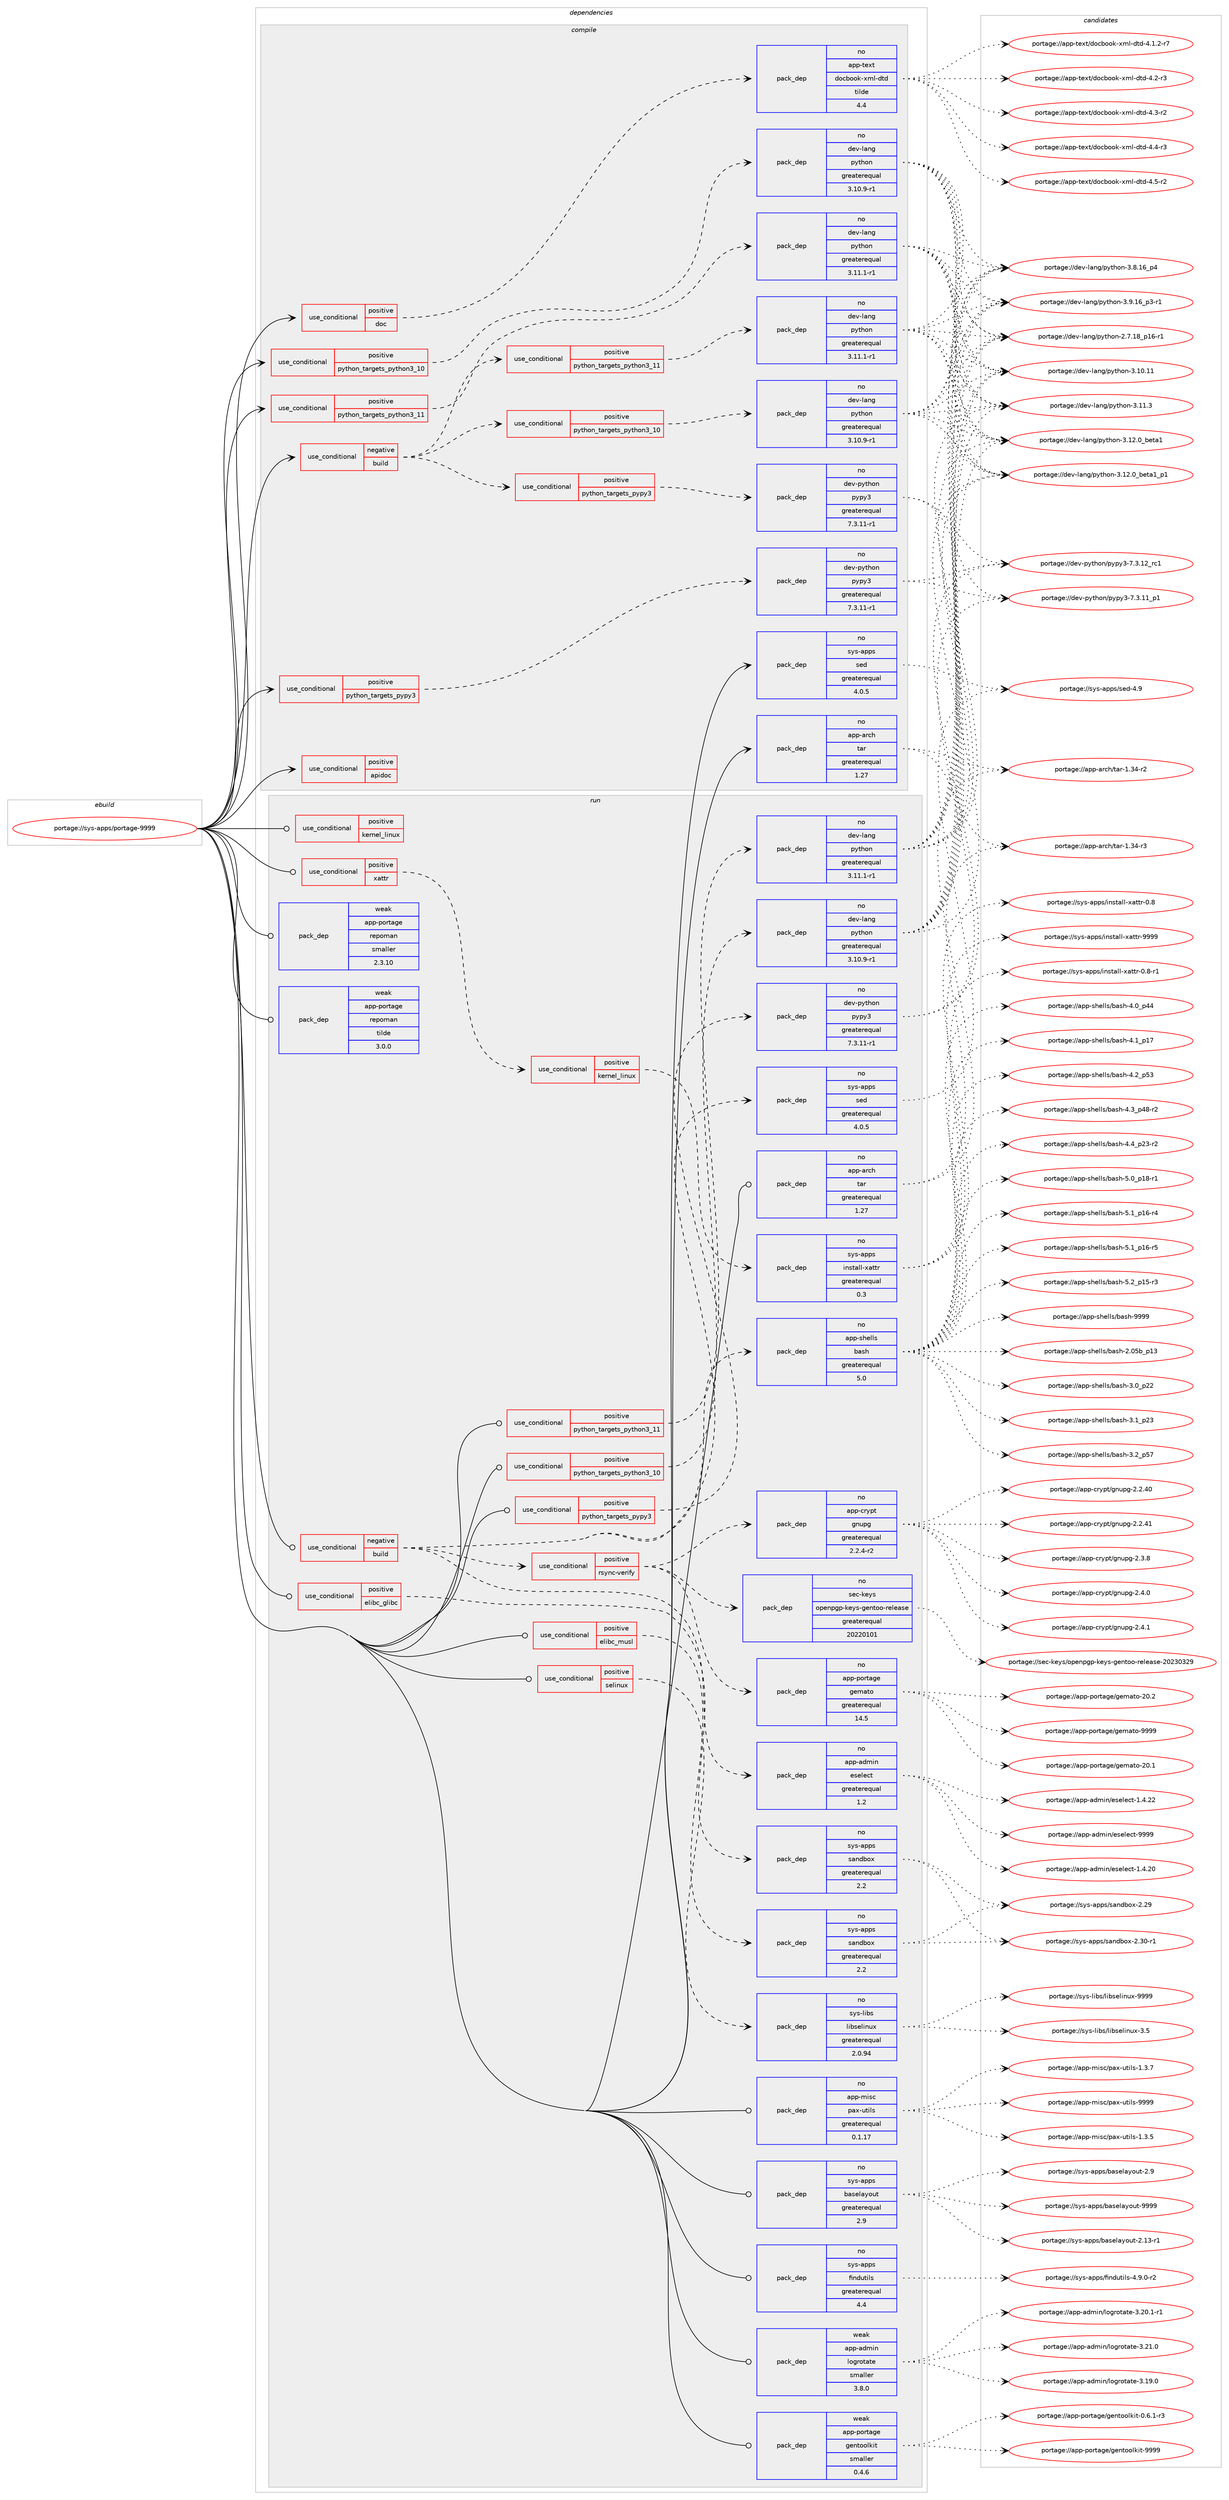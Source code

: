 digraph prolog {

# *************
# Graph options
# *************

newrank=true;
concentrate=true;
compound=true;
graph [rankdir=LR,fontname=Helvetica,fontsize=10,ranksep=1.5];#, ranksep=2.5, nodesep=0.2];
edge  [arrowhead=vee];
node  [fontname=Helvetica,fontsize=10];

# **********
# The ebuild
# **********

subgraph cluster_leftcol {
color=gray;
rank=same;
label=<<i>ebuild</i>>;
id [label="portage://sys-apps/portage-9999", color=red, width=4, href="../sys-apps/portage-9999.svg"];
}

# ****************
# The dependencies
# ****************

subgraph cluster_midcol {
color=gray;
label=<<i>dependencies</i>>;
subgraph cluster_compile {
fillcolor="#eeeeee";
style=filled;
label=<<i>compile</i>>;
subgraph cond2738 {
dependency3872 [label=<<TABLE BORDER="0" CELLBORDER="1" CELLSPACING="0" CELLPADDING="4"><TR><TD ROWSPAN="3" CELLPADDING="10">use_conditional</TD></TR><TR><TD>negative</TD></TR><TR><TD>build</TD></TR></TABLE>>, shape=none, color=red];
subgraph cond2739 {
dependency3873 [label=<<TABLE BORDER="0" CELLBORDER="1" CELLSPACING="0" CELLPADDING="4"><TR><TD ROWSPAN="3" CELLPADDING="10">use_conditional</TD></TR><TR><TD>positive</TD></TR><TR><TD>python_targets_pypy3</TD></TR></TABLE>>, shape=none, color=red];
subgraph pack1109 {
dependency3874 [label=<<TABLE BORDER="0" CELLBORDER="1" CELLSPACING="0" CELLPADDING="4" WIDTH="220"><TR><TD ROWSPAN="6" CELLPADDING="30">pack_dep</TD></TR><TR><TD WIDTH="110">no</TD></TR><TR><TD>dev-python</TD></TR><TR><TD>pypy3</TD></TR><TR><TD>greaterequal</TD></TR><TR><TD>7.3.11-r1</TD></TR></TABLE>>, shape=none, color=blue];
}
dependency3873:e -> dependency3874:w [weight=20,style="dashed",arrowhead="vee"];
}
dependency3872:e -> dependency3873:w [weight=20,style="dashed",arrowhead="vee"];
subgraph cond2740 {
dependency3875 [label=<<TABLE BORDER="0" CELLBORDER="1" CELLSPACING="0" CELLPADDING="4"><TR><TD ROWSPAN="3" CELLPADDING="10">use_conditional</TD></TR><TR><TD>positive</TD></TR><TR><TD>python_targets_python3_10</TD></TR></TABLE>>, shape=none, color=red];
subgraph pack1110 {
dependency3876 [label=<<TABLE BORDER="0" CELLBORDER="1" CELLSPACING="0" CELLPADDING="4" WIDTH="220"><TR><TD ROWSPAN="6" CELLPADDING="30">pack_dep</TD></TR><TR><TD WIDTH="110">no</TD></TR><TR><TD>dev-lang</TD></TR><TR><TD>python</TD></TR><TR><TD>greaterequal</TD></TR><TR><TD>3.10.9-r1</TD></TR></TABLE>>, shape=none, color=blue];
}
dependency3875:e -> dependency3876:w [weight=20,style="dashed",arrowhead="vee"];
}
dependency3872:e -> dependency3875:w [weight=20,style="dashed",arrowhead="vee"];
subgraph cond2741 {
dependency3877 [label=<<TABLE BORDER="0" CELLBORDER="1" CELLSPACING="0" CELLPADDING="4"><TR><TD ROWSPAN="3" CELLPADDING="10">use_conditional</TD></TR><TR><TD>positive</TD></TR><TR><TD>python_targets_python3_11</TD></TR></TABLE>>, shape=none, color=red];
subgraph pack1111 {
dependency3878 [label=<<TABLE BORDER="0" CELLBORDER="1" CELLSPACING="0" CELLPADDING="4" WIDTH="220"><TR><TD ROWSPAN="6" CELLPADDING="30">pack_dep</TD></TR><TR><TD WIDTH="110">no</TD></TR><TR><TD>dev-lang</TD></TR><TR><TD>python</TD></TR><TR><TD>greaterequal</TD></TR><TR><TD>3.11.1-r1</TD></TR></TABLE>>, shape=none, color=blue];
}
dependency3877:e -> dependency3878:w [weight=20,style="dashed",arrowhead="vee"];
}
dependency3872:e -> dependency3877:w [weight=20,style="dashed",arrowhead="vee"];
}
id:e -> dependency3872:w [weight=20,style="solid",arrowhead="vee"];
subgraph cond2742 {
dependency3879 [label=<<TABLE BORDER="0" CELLBORDER="1" CELLSPACING="0" CELLPADDING="4"><TR><TD ROWSPAN="3" CELLPADDING="10">use_conditional</TD></TR><TR><TD>positive</TD></TR><TR><TD>apidoc</TD></TR></TABLE>>, shape=none, color=red];
# *** BEGIN UNKNOWN DEPENDENCY TYPE (TODO) ***
# dependency3879 -> package_dependency(portage://sys-apps/portage-9999,install,no,dev-python,sphinx,none,[,,],[],[use(optenable(python_targets_pypy3),negative),use(optenable(python_targets_python3_10),negative),use(optenable(python_targets_python3_11),negative)])
# *** END UNKNOWN DEPENDENCY TYPE (TODO) ***

# *** BEGIN UNKNOWN DEPENDENCY TYPE (TODO) ***
# dependency3879 -> package_dependency(portage://sys-apps/portage-9999,install,no,dev-python,sphinx-epytext,none,[,,],[],[use(optenable(python_targets_pypy3),negative),use(optenable(python_targets_python3_10),negative),use(optenable(python_targets_python3_11),negative)])
# *** END UNKNOWN DEPENDENCY TYPE (TODO) ***

}
id:e -> dependency3879:w [weight=20,style="solid",arrowhead="vee"];
subgraph cond2743 {
dependency3880 [label=<<TABLE BORDER="0" CELLBORDER="1" CELLSPACING="0" CELLPADDING="4"><TR><TD ROWSPAN="3" CELLPADDING="10">use_conditional</TD></TR><TR><TD>positive</TD></TR><TR><TD>doc</TD></TR></TABLE>>, shape=none, color=red];
# *** BEGIN UNKNOWN DEPENDENCY TYPE (TODO) ***
# dependency3880 -> package_dependency(portage://sys-apps/portage-9999,install,no,app-text,xmlto,none,[,,],[],[])
# *** END UNKNOWN DEPENDENCY TYPE (TODO) ***

subgraph pack1112 {
dependency3881 [label=<<TABLE BORDER="0" CELLBORDER="1" CELLSPACING="0" CELLPADDING="4" WIDTH="220"><TR><TD ROWSPAN="6" CELLPADDING="30">pack_dep</TD></TR><TR><TD WIDTH="110">no</TD></TR><TR><TD>app-text</TD></TR><TR><TD>docbook-xml-dtd</TD></TR><TR><TD>tilde</TD></TR><TR><TD>4.4</TD></TR></TABLE>>, shape=none, color=blue];
}
dependency3880:e -> dependency3881:w [weight=20,style="dashed",arrowhead="vee"];
}
id:e -> dependency3880:w [weight=20,style="solid",arrowhead="vee"];
subgraph cond2744 {
dependency3882 [label=<<TABLE BORDER="0" CELLBORDER="1" CELLSPACING="0" CELLPADDING="4"><TR><TD ROWSPAN="3" CELLPADDING="10">use_conditional</TD></TR><TR><TD>positive</TD></TR><TR><TD>python_targets_pypy3</TD></TR></TABLE>>, shape=none, color=red];
subgraph pack1113 {
dependency3883 [label=<<TABLE BORDER="0" CELLBORDER="1" CELLSPACING="0" CELLPADDING="4" WIDTH="220"><TR><TD ROWSPAN="6" CELLPADDING="30">pack_dep</TD></TR><TR><TD WIDTH="110">no</TD></TR><TR><TD>dev-python</TD></TR><TR><TD>pypy3</TD></TR><TR><TD>greaterequal</TD></TR><TR><TD>7.3.11-r1</TD></TR></TABLE>>, shape=none, color=blue];
}
dependency3882:e -> dependency3883:w [weight=20,style="dashed",arrowhead="vee"];
}
id:e -> dependency3882:w [weight=20,style="solid",arrowhead="vee"];
subgraph cond2745 {
dependency3884 [label=<<TABLE BORDER="0" CELLBORDER="1" CELLSPACING="0" CELLPADDING="4"><TR><TD ROWSPAN="3" CELLPADDING="10">use_conditional</TD></TR><TR><TD>positive</TD></TR><TR><TD>python_targets_python3_10</TD></TR></TABLE>>, shape=none, color=red];
subgraph pack1114 {
dependency3885 [label=<<TABLE BORDER="0" CELLBORDER="1" CELLSPACING="0" CELLPADDING="4" WIDTH="220"><TR><TD ROWSPAN="6" CELLPADDING="30">pack_dep</TD></TR><TR><TD WIDTH="110">no</TD></TR><TR><TD>dev-lang</TD></TR><TR><TD>python</TD></TR><TR><TD>greaterequal</TD></TR><TR><TD>3.10.9-r1</TD></TR></TABLE>>, shape=none, color=blue];
}
dependency3884:e -> dependency3885:w [weight=20,style="dashed",arrowhead="vee"];
}
id:e -> dependency3884:w [weight=20,style="solid",arrowhead="vee"];
subgraph cond2746 {
dependency3886 [label=<<TABLE BORDER="0" CELLBORDER="1" CELLSPACING="0" CELLPADDING="4"><TR><TD ROWSPAN="3" CELLPADDING="10">use_conditional</TD></TR><TR><TD>positive</TD></TR><TR><TD>python_targets_python3_11</TD></TR></TABLE>>, shape=none, color=red];
subgraph pack1115 {
dependency3887 [label=<<TABLE BORDER="0" CELLBORDER="1" CELLSPACING="0" CELLPADDING="4" WIDTH="220"><TR><TD ROWSPAN="6" CELLPADDING="30">pack_dep</TD></TR><TR><TD WIDTH="110">no</TD></TR><TR><TD>dev-lang</TD></TR><TR><TD>python</TD></TR><TR><TD>greaterequal</TD></TR><TR><TD>3.11.1-r1</TD></TR></TABLE>>, shape=none, color=blue];
}
dependency3886:e -> dependency3887:w [weight=20,style="dashed",arrowhead="vee"];
}
id:e -> dependency3886:w [weight=20,style="solid",arrowhead="vee"];
subgraph pack1116 {
dependency3888 [label=<<TABLE BORDER="0" CELLBORDER="1" CELLSPACING="0" CELLPADDING="4" WIDTH="220"><TR><TD ROWSPAN="6" CELLPADDING="30">pack_dep</TD></TR><TR><TD WIDTH="110">no</TD></TR><TR><TD>app-arch</TD></TR><TR><TD>tar</TD></TR><TR><TD>greaterequal</TD></TR><TR><TD>1.27</TD></TR></TABLE>>, shape=none, color=blue];
}
id:e -> dependency3888:w [weight=20,style="solid",arrowhead="vee"];
# *** BEGIN UNKNOWN DEPENDENCY TYPE (TODO) ***
# id -> package_dependency(portage://sys-apps/portage-9999,install,no,dev-lang,python-exec,none,[,,],[slot(2)],[])
# *** END UNKNOWN DEPENDENCY TYPE (TODO) ***

subgraph pack1117 {
dependency3889 [label=<<TABLE BORDER="0" CELLBORDER="1" CELLSPACING="0" CELLPADDING="4" WIDTH="220"><TR><TD ROWSPAN="6" CELLPADDING="30">pack_dep</TD></TR><TR><TD WIDTH="110">no</TD></TR><TR><TD>sys-apps</TD></TR><TR><TD>sed</TD></TR><TR><TD>greaterequal</TD></TR><TR><TD>4.0.5</TD></TR></TABLE>>, shape=none, color=blue];
}
id:e -> dependency3889:w [weight=20,style="solid",arrowhead="vee"];
# *** BEGIN UNKNOWN DEPENDENCY TYPE (TODO) ***
# id -> package_dependency(portage://sys-apps/portage-9999,install,no,sys-devel,patch,none,[,,],[],[])
# *** END UNKNOWN DEPENDENCY TYPE (TODO) ***

}
subgraph cluster_compileandrun {
fillcolor="#eeeeee";
style=filled;
label=<<i>compile and run</i>>;
}
subgraph cluster_run {
fillcolor="#eeeeee";
style=filled;
label=<<i>run</i>>;
subgraph cond2747 {
dependency3890 [label=<<TABLE BORDER="0" CELLBORDER="1" CELLSPACING="0" CELLPADDING="4"><TR><TD ROWSPAN="3" CELLPADDING="10">use_conditional</TD></TR><TR><TD>negative</TD></TR><TR><TD>build</TD></TR></TABLE>>, shape=none, color=red];
subgraph pack1118 {
dependency3891 [label=<<TABLE BORDER="0" CELLBORDER="1" CELLSPACING="0" CELLPADDING="4" WIDTH="220"><TR><TD ROWSPAN="6" CELLPADDING="30">pack_dep</TD></TR><TR><TD WIDTH="110">no</TD></TR><TR><TD>sys-apps</TD></TR><TR><TD>sed</TD></TR><TR><TD>greaterequal</TD></TR><TR><TD>4.0.5</TD></TR></TABLE>>, shape=none, color=blue];
}
dependency3890:e -> dependency3891:w [weight=20,style="dashed",arrowhead="vee"];
subgraph pack1119 {
dependency3892 [label=<<TABLE BORDER="0" CELLBORDER="1" CELLSPACING="0" CELLPADDING="4" WIDTH="220"><TR><TD ROWSPAN="6" CELLPADDING="30">pack_dep</TD></TR><TR><TD WIDTH="110">no</TD></TR><TR><TD>app-shells</TD></TR><TR><TD>bash</TD></TR><TR><TD>greaterequal</TD></TR><TR><TD>5.0</TD></TR></TABLE>>, shape=none, color=blue];
}
dependency3890:e -> dependency3892:w [weight=20,style="dashed",arrowhead="vee"];
subgraph pack1120 {
dependency3893 [label=<<TABLE BORDER="0" CELLBORDER="1" CELLSPACING="0" CELLPADDING="4" WIDTH="220"><TR><TD ROWSPAN="6" CELLPADDING="30">pack_dep</TD></TR><TR><TD WIDTH="110">no</TD></TR><TR><TD>app-admin</TD></TR><TR><TD>eselect</TD></TR><TR><TD>greaterequal</TD></TR><TR><TD>1.2</TD></TR></TABLE>>, shape=none, color=blue];
}
dependency3890:e -> dependency3893:w [weight=20,style="dashed",arrowhead="vee"];
subgraph cond2748 {
dependency3894 [label=<<TABLE BORDER="0" CELLBORDER="1" CELLSPACING="0" CELLPADDING="4"><TR><TD ROWSPAN="3" CELLPADDING="10">use_conditional</TD></TR><TR><TD>positive</TD></TR><TR><TD>rsync-verify</TD></TR></TABLE>>, shape=none, color=red];
subgraph pack1121 {
dependency3895 [label=<<TABLE BORDER="0" CELLBORDER="1" CELLSPACING="0" CELLPADDING="4" WIDTH="220"><TR><TD ROWSPAN="6" CELLPADDING="30">pack_dep</TD></TR><TR><TD WIDTH="110">no</TD></TR><TR><TD>app-portage</TD></TR><TR><TD>gemato</TD></TR><TR><TD>greaterequal</TD></TR><TR><TD>14.5</TD></TR></TABLE>>, shape=none, color=blue];
}
dependency3894:e -> dependency3895:w [weight=20,style="dashed",arrowhead="vee"];
subgraph pack1122 {
dependency3896 [label=<<TABLE BORDER="0" CELLBORDER="1" CELLSPACING="0" CELLPADDING="4" WIDTH="220"><TR><TD ROWSPAN="6" CELLPADDING="30">pack_dep</TD></TR><TR><TD WIDTH="110">no</TD></TR><TR><TD>sec-keys</TD></TR><TR><TD>openpgp-keys-gentoo-release</TD></TR><TR><TD>greaterequal</TD></TR><TR><TD>20220101</TD></TR></TABLE>>, shape=none, color=blue];
}
dependency3894:e -> dependency3896:w [weight=20,style="dashed",arrowhead="vee"];
subgraph pack1123 {
dependency3897 [label=<<TABLE BORDER="0" CELLBORDER="1" CELLSPACING="0" CELLPADDING="4" WIDTH="220"><TR><TD ROWSPAN="6" CELLPADDING="30">pack_dep</TD></TR><TR><TD WIDTH="110">no</TD></TR><TR><TD>app-crypt</TD></TR><TR><TD>gnupg</TD></TR><TR><TD>greaterequal</TD></TR><TR><TD>2.2.4-r2</TD></TR></TABLE>>, shape=none, color=blue];
}
dependency3894:e -> dependency3897:w [weight=20,style="dashed",arrowhead="vee"];
}
dependency3890:e -> dependency3894:w [weight=20,style="dashed",arrowhead="vee"];
}
id:e -> dependency3890:w [weight=20,style="solid",arrowhead="odot"];
subgraph cond2749 {
dependency3898 [label=<<TABLE BORDER="0" CELLBORDER="1" CELLSPACING="0" CELLPADDING="4"><TR><TD ROWSPAN="3" CELLPADDING="10">use_conditional</TD></TR><TR><TD>positive</TD></TR><TR><TD>elibc_glibc</TD></TR></TABLE>>, shape=none, color=red];
subgraph pack1124 {
dependency3899 [label=<<TABLE BORDER="0" CELLBORDER="1" CELLSPACING="0" CELLPADDING="4" WIDTH="220"><TR><TD ROWSPAN="6" CELLPADDING="30">pack_dep</TD></TR><TR><TD WIDTH="110">no</TD></TR><TR><TD>sys-apps</TD></TR><TR><TD>sandbox</TD></TR><TR><TD>greaterequal</TD></TR><TR><TD>2.2</TD></TR></TABLE>>, shape=none, color=blue];
}
dependency3898:e -> dependency3899:w [weight=20,style="dashed",arrowhead="vee"];
}
id:e -> dependency3898:w [weight=20,style="solid",arrowhead="odot"];
subgraph cond2750 {
dependency3900 [label=<<TABLE BORDER="0" CELLBORDER="1" CELLSPACING="0" CELLPADDING="4"><TR><TD ROWSPAN="3" CELLPADDING="10">use_conditional</TD></TR><TR><TD>positive</TD></TR><TR><TD>elibc_musl</TD></TR></TABLE>>, shape=none, color=red];
subgraph pack1125 {
dependency3901 [label=<<TABLE BORDER="0" CELLBORDER="1" CELLSPACING="0" CELLPADDING="4" WIDTH="220"><TR><TD ROWSPAN="6" CELLPADDING="30">pack_dep</TD></TR><TR><TD WIDTH="110">no</TD></TR><TR><TD>sys-apps</TD></TR><TR><TD>sandbox</TD></TR><TR><TD>greaterequal</TD></TR><TR><TD>2.2</TD></TR></TABLE>>, shape=none, color=blue];
}
dependency3900:e -> dependency3901:w [weight=20,style="dashed",arrowhead="vee"];
}
id:e -> dependency3900:w [weight=20,style="solid",arrowhead="odot"];
subgraph cond2751 {
dependency3902 [label=<<TABLE BORDER="0" CELLBORDER="1" CELLSPACING="0" CELLPADDING="4"><TR><TD ROWSPAN="3" CELLPADDING="10">use_conditional</TD></TR><TR><TD>positive</TD></TR><TR><TD>kernel_linux</TD></TR></TABLE>>, shape=none, color=red];
# *** BEGIN UNKNOWN DEPENDENCY TYPE (TODO) ***
# dependency3902 -> package_dependency(portage://sys-apps/portage-9999,run,no,sys-apps,util-linux,none,[,,],[],[])
# *** END UNKNOWN DEPENDENCY TYPE (TODO) ***

}
id:e -> dependency3902:w [weight=20,style="solid",arrowhead="odot"];
subgraph cond2752 {
dependency3903 [label=<<TABLE BORDER="0" CELLBORDER="1" CELLSPACING="0" CELLPADDING="4"><TR><TD ROWSPAN="3" CELLPADDING="10">use_conditional</TD></TR><TR><TD>positive</TD></TR><TR><TD>python_targets_pypy3</TD></TR></TABLE>>, shape=none, color=red];
subgraph pack1126 {
dependency3904 [label=<<TABLE BORDER="0" CELLBORDER="1" CELLSPACING="0" CELLPADDING="4" WIDTH="220"><TR><TD ROWSPAN="6" CELLPADDING="30">pack_dep</TD></TR><TR><TD WIDTH="110">no</TD></TR><TR><TD>dev-python</TD></TR><TR><TD>pypy3</TD></TR><TR><TD>greaterequal</TD></TR><TR><TD>7.3.11-r1</TD></TR></TABLE>>, shape=none, color=blue];
}
dependency3903:e -> dependency3904:w [weight=20,style="dashed",arrowhead="vee"];
}
id:e -> dependency3903:w [weight=20,style="solid",arrowhead="odot"];
subgraph cond2753 {
dependency3905 [label=<<TABLE BORDER="0" CELLBORDER="1" CELLSPACING="0" CELLPADDING="4"><TR><TD ROWSPAN="3" CELLPADDING="10">use_conditional</TD></TR><TR><TD>positive</TD></TR><TR><TD>python_targets_python3_10</TD></TR></TABLE>>, shape=none, color=red];
subgraph pack1127 {
dependency3906 [label=<<TABLE BORDER="0" CELLBORDER="1" CELLSPACING="0" CELLPADDING="4" WIDTH="220"><TR><TD ROWSPAN="6" CELLPADDING="30">pack_dep</TD></TR><TR><TD WIDTH="110">no</TD></TR><TR><TD>dev-lang</TD></TR><TR><TD>python</TD></TR><TR><TD>greaterequal</TD></TR><TR><TD>3.10.9-r1</TD></TR></TABLE>>, shape=none, color=blue];
}
dependency3905:e -> dependency3906:w [weight=20,style="dashed",arrowhead="vee"];
}
id:e -> dependency3905:w [weight=20,style="solid",arrowhead="odot"];
subgraph cond2754 {
dependency3907 [label=<<TABLE BORDER="0" CELLBORDER="1" CELLSPACING="0" CELLPADDING="4"><TR><TD ROWSPAN="3" CELLPADDING="10">use_conditional</TD></TR><TR><TD>positive</TD></TR><TR><TD>python_targets_python3_11</TD></TR></TABLE>>, shape=none, color=red];
subgraph pack1128 {
dependency3908 [label=<<TABLE BORDER="0" CELLBORDER="1" CELLSPACING="0" CELLPADDING="4" WIDTH="220"><TR><TD ROWSPAN="6" CELLPADDING="30">pack_dep</TD></TR><TR><TD WIDTH="110">no</TD></TR><TR><TD>dev-lang</TD></TR><TR><TD>python</TD></TR><TR><TD>greaterequal</TD></TR><TR><TD>3.11.1-r1</TD></TR></TABLE>>, shape=none, color=blue];
}
dependency3907:e -> dependency3908:w [weight=20,style="dashed",arrowhead="vee"];
}
id:e -> dependency3907:w [weight=20,style="solid",arrowhead="odot"];
subgraph cond2755 {
dependency3909 [label=<<TABLE BORDER="0" CELLBORDER="1" CELLSPACING="0" CELLPADDING="4"><TR><TD ROWSPAN="3" CELLPADDING="10">use_conditional</TD></TR><TR><TD>positive</TD></TR><TR><TD>selinux</TD></TR></TABLE>>, shape=none, color=red];
subgraph pack1129 {
dependency3910 [label=<<TABLE BORDER="0" CELLBORDER="1" CELLSPACING="0" CELLPADDING="4" WIDTH="220"><TR><TD ROWSPAN="6" CELLPADDING="30">pack_dep</TD></TR><TR><TD WIDTH="110">no</TD></TR><TR><TD>sys-libs</TD></TR><TR><TD>libselinux</TD></TR><TR><TD>greaterequal</TD></TR><TR><TD>2.0.94</TD></TR></TABLE>>, shape=none, color=blue];
}
dependency3909:e -> dependency3910:w [weight=20,style="dashed",arrowhead="vee"];
}
id:e -> dependency3909:w [weight=20,style="solid",arrowhead="odot"];
subgraph cond2756 {
dependency3911 [label=<<TABLE BORDER="0" CELLBORDER="1" CELLSPACING="0" CELLPADDING="4"><TR><TD ROWSPAN="3" CELLPADDING="10">use_conditional</TD></TR><TR><TD>positive</TD></TR><TR><TD>xattr</TD></TR></TABLE>>, shape=none, color=red];
subgraph cond2757 {
dependency3912 [label=<<TABLE BORDER="0" CELLBORDER="1" CELLSPACING="0" CELLPADDING="4"><TR><TD ROWSPAN="3" CELLPADDING="10">use_conditional</TD></TR><TR><TD>positive</TD></TR><TR><TD>kernel_linux</TD></TR></TABLE>>, shape=none, color=red];
subgraph pack1130 {
dependency3913 [label=<<TABLE BORDER="0" CELLBORDER="1" CELLSPACING="0" CELLPADDING="4" WIDTH="220"><TR><TD ROWSPAN="6" CELLPADDING="30">pack_dep</TD></TR><TR><TD WIDTH="110">no</TD></TR><TR><TD>sys-apps</TD></TR><TR><TD>install-xattr</TD></TR><TR><TD>greaterequal</TD></TR><TR><TD>0.3</TD></TR></TABLE>>, shape=none, color=blue];
}
dependency3912:e -> dependency3913:w [weight=20,style="dashed",arrowhead="vee"];
}
dependency3911:e -> dependency3912:w [weight=20,style="dashed",arrowhead="vee"];
}
id:e -> dependency3911:w [weight=20,style="solid",arrowhead="odot"];
# *** BEGIN UNKNOWN DEPENDENCY TYPE (TODO) ***
# id -> package_dependency(portage://sys-apps/portage-9999,run,no,acct-user,portage,none,[,,],[],[])
# *** END UNKNOWN DEPENDENCY TYPE (TODO) ***

subgraph pack1131 {
dependency3914 [label=<<TABLE BORDER="0" CELLBORDER="1" CELLSPACING="0" CELLPADDING="4" WIDTH="220"><TR><TD ROWSPAN="6" CELLPADDING="30">pack_dep</TD></TR><TR><TD WIDTH="110">no</TD></TR><TR><TD>app-arch</TD></TR><TR><TD>tar</TD></TR><TR><TD>greaterequal</TD></TR><TR><TD>1.27</TD></TR></TABLE>>, shape=none, color=blue];
}
id:e -> dependency3914:w [weight=20,style="solid",arrowhead="odot"];
# *** BEGIN UNKNOWN DEPENDENCY TYPE (TODO) ***
# id -> package_dependency(portage://sys-apps/portage-9999,run,no,app-arch,zstd,none,[,,],[],[])
# *** END UNKNOWN DEPENDENCY TYPE (TODO) ***

subgraph pack1132 {
dependency3915 [label=<<TABLE BORDER="0" CELLBORDER="1" CELLSPACING="0" CELLPADDING="4" WIDTH="220"><TR><TD ROWSPAN="6" CELLPADDING="30">pack_dep</TD></TR><TR><TD WIDTH="110">no</TD></TR><TR><TD>app-misc</TD></TR><TR><TD>pax-utils</TD></TR><TR><TD>greaterequal</TD></TR><TR><TD>0.1.17</TD></TR></TABLE>>, shape=none, color=blue];
}
id:e -> dependency3915:w [weight=20,style="solid",arrowhead="odot"];
# *** BEGIN UNKNOWN DEPENDENCY TYPE (TODO) ***
# id -> package_dependency(portage://sys-apps/portage-9999,run,no,dev-lang,python-exec,none,[,,],[slot(2)],[])
# *** END UNKNOWN DEPENDENCY TYPE (TODO) ***

subgraph pack1133 {
dependency3916 [label=<<TABLE BORDER="0" CELLBORDER="1" CELLSPACING="0" CELLPADDING="4" WIDTH="220"><TR><TD ROWSPAN="6" CELLPADDING="30">pack_dep</TD></TR><TR><TD WIDTH="110">no</TD></TR><TR><TD>sys-apps</TD></TR><TR><TD>baselayout</TD></TR><TR><TD>greaterequal</TD></TR><TR><TD>2.9</TD></TR></TABLE>>, shape=none, color=blue];
}
id:e -> dependency3916:w [weight=20,style="solid",arrowhead="odot"];
subgraph pack1134 {
dependency3917 [label=<<TABLE BORDER="0" CELLBORDER="1" CELLSPACING="0" CELLPADDING="4" WIDTH="220"><TR><TD ROWSPAN="6" CELLPADDING="30">pack_dep</TD></TR><TR><TD WIDTH="110">no</TD></TR><TR><TD>sys-apps</TD></TR><TR><TD>findutils</TD></TR><TR><TD>greaterequal</TD></TR><TR><TD>4.4</TD></TR></TABLE>>, shape=none, color=blue];
}
id:e -> dependency3917:w [weight=20,style="solid",arrowhead="odot"];
subgraph pack1135 {
dependency3918 [label=<<TABLE BORDER="0" CELLBORDER="1" CELLSPACING="0" CELLPADDING="4" WIDTH="220"><TR><TD ROWSPAN="6" CELLPADDING="30">pack_dep</TD></TR><TR><TD WIDTH="110">weak</TD></TR><TR><TD>app-admin</TD></TR><TR><TD>logrotate</TD></TR><TR><TD>smaller</TD></TR><TR><TD>3.8.0</TD></TR></TABLE>>, shape=none, color=blue];
}
id:e -> dependency3918:w [weight=20,style="solid",arrowhead="odot"];
subgraph pack1136 {
dependency3919 [label=<<TABLE BORDER="0" CELLBORDER="1" CELLSPACING="0" CELLPADDING="4" WIDTH="220"><TR><TD ROWSPAN="6" CELLPADDING="30">pack_dep</TD></TR><TR><TD WIDTH="110">weak</TD></TR><TR><TD>app-portage</TD></TR><TR><TD>gentoolkit</TD></TR><TR><TD>smaller</TD></TR><TR><TD>0.4.6</TD></TR></TABLE>>, shape=none, color=blue];
}
id:e -> dependency3919:w [weight=20,style="solid",arrowhead="odot"];
subgraph pack1137 {
dependency3920 [label=<<TABLE BORDER="0" CELLBORDER="1" CELLSPACING="0" CELLPADDING="4" WIDTH="220"><TR><TD ROWSPAN="6" CELLPADDING="30">pack_dep</TD></TR><TR><TD WIDTH="110">weak</TD></TR><TR><TD>app-portage</TD></TR><TR><TD>repoman</TD></TR><TR><TD>smaller</TD></TR><TR><TD>2.3.10</TD></TR></TABLE>>, shape=none, color=blue];
}
id:e -> dependency3920:w [weight=20,style="solid",arrowhead="odot"];
subgraph pack1138 {
dependency3921 [label=<<TABLE BORDER="0" CELLBORDER="1" CELLSPACING="0" CELLPADDING="4" WIDTH="220"><TR><TD ROWSPAN="6" CELLPADDING="30">pack_dep</TD></TR><TR><TD WIDTH="110">weak</TD></TR><TR><TD>app-portage</TD></TR><TR><TD>repoman</TD></TR><TR><TD>tilde</TD></TR><TR><TD>3.0.0</TD></TR></TABLE>>, shape=none, color=blue];
}
id:e -> dependency3921:w [weight=20,style="solid",arrowhead="odot"];
}
}

# **************
# The candidates
# **************

subgraph cluster_choices {
rank=same;
color=gray;
label=<<i>candidates</i>>;

subgraph choice1109 {
color=black;
nodesep=1;
choice100101118451121211161041111104711212111212151455546514649499511249 [label="portage://dev-python/pypy3-7.3.11_p1", color=red, width=4,href="../dev-python/pypy3-7.3.11_p1.svg"];
choice10010111845112121116104111110471121211121215145554651464950951149949 [label="portage://dev-python/pypy3-7.3.12_rc1", color=red, width=4,href="../dev-python/pypy3-7.3.12_rc1.svg"];
dependency3874:e -> choice100101118451121211161041111104711212111212151455546514649499511249:w [style=dotted,weight="100"];
dependency3874:e -> choice10010111845112121116104111110471121211121215145554651464950951149949:w [style=dotted,weight="100"];
}
subgraph choice1110 {
color=black;
nodesep=1;
choice100101118451089711010347112121116104111110455046554649569511249544511449 [label="portage://dev-lang/python-2.7.18_p16-r1", color=red, width=4,href="../dev-lang/python-2.7.18_p16-r1.svg"];
choice1001011184510897110103471121211161041111104551464948464949 [label="portage://dev-lang/python-3.10.11", color=red, width=4,href="../dev-lang/python-3.10.11.svg"];
choice10010111845108971101034711212111610411111045514649494651 [label="portage://dev-lang/python-3.11.3", color=red, width=4,href="../dev-lang/python-3.11.3.svg"];
choice1001011184510897110103471121211161041111104551464950464895981011169749 [label="portage://dev-lang/python-3.12.0_beta1", color=red, width=4,href="../dev-lang/python-3.12.0_beta1.svg"];
choice10010111845108971101034711212111610411111045514649504648959810111697499511249 [label="portage://dev-lang/python-3.12.0_beta1_p1", color=red, width=4,href="../dev-lang/python-3.12.0_beta1_p1.svg"];
choice100101118451089711010347112121116104111110455146564649549511252 [label="portage://dev-lang/python-3.8.16_p4", color=red, width=4,href="../dev-lang/python-3.8.16_p4.svg"];
choice1001011184510897110103471121211161041111104551465746495495112514511449 [label="portage://dev-lang/python-3.9.16_p3-r1", color=red, width=4,href="../dev-lang/python-3.9.16_p3-r1.svg"];
dependency3876:e -> choice100101118451089711010347112121116104111110455046554649569511249544511449:w [style=dotted,weight="100"];
dependency3876:e -> choice1001011184510897110103471121211161041111104551464948464949:w [style=dotted,weight="100"];
dependency3876:e -> choice10010111845108971101034711212111610411111045514649494651:w [style=dotted,weight="100"];
dependency3876:e -> choice1001011184510897110103471121211161041111104551464950464895981011169749:w [style=dotted,weight="100"];
dependency3876:e -> choice10010111845108971101034711212111610411111045514649504648959810111697499511249:w [style=dotted,weight="100"];
dependency3876:e -> choice100101118451089711010347112121116104111110455146564649549511252:w [style=dotted,weight="100"];
dependency3876:e -> choice1001011184510897110103471121211161041111104551465746495495112514511449:w [style=dotted,weight="100"];
}
subgraph choice1111 {
color=black;
nodesep=1;
choice100101118451089711010347112121116104111110455046554649569511249544511449 [label="portage://dev-lang/python-2.7.18_p16-r1", color=red, width=4,href="../dev-lang/python-2.7.18_p16-r1.svg"];
choice1001011184510897110103471121211161041111104551464948464949 [label="portage://dev-lang/python-3.10.11", color=red, width=4,href="../dev-lang/python-3.10.11.svg"];
choice10010111845108971101034711212111610411111045514649494651 [label="portage://dev-lang/python-3.11.3", color=red, width=4,href="../dev-lang/python-3.11.3.svg"];
choice1001011184510897110103471121211161041111104551464950464895981011169749 [label="portage://dev-lang/python-3.12.0_beta1", color=red, width=4,href="../dev-lang/python-3.12.0_beta1.svg"];
choice10010111845108971101034711212111610411111045514649504648959810111697499511249 [label="portage://dev-lang/python-3.12.0_beta1_p1", color=red, width=4,href="../dev-lang/python-3.12.0_beta1_p1.svg"];
choice100101118451089711010347112121116104111110455146564649549511252 [label="portage://dev-lang/python-3.8.16_p4", color=red, width=4,href="../dev-lang/python-3.8.16_p4.svg"];
choice1001011184510897110103471121211161041111104551465746495495112514511449 [label="portage://dev-lang/python-3.9.16_p3-r1", color=red, width=4,href="../dev-lang/python-3.9.16_p3-r1.svg"];
dependency3878:e -> choice100101118451089711010347112121116104111110455046554649569511249544511449:w [style=dotted,weight="100"];
dependency3878:e -> choice1001011184510897110103471121211161041111104551464948464949:w [style=dotted,weight="100"];
dependency3878:e -> choice10010111845108971101034711212111610411111045514649494651:w [style=dotted,weight="100"];
dependency3878:e -> choice1001011184510897110103471121211161041111104551464950464895981011169749:w [style=dotted,weight="100"];
dependency3878:e -> choice10010111845108971101034711212111610411111045514649504648959810111697499511249:w [style=dotted,weight="100"];
dependency3878:e -> choice100101118451089711010347112121116104111110455146564649549511252:w [style=dotted,weight="100"];
dependency3878:e -> choice1001011184510897110103471121211161041111104551465746495495112514511449:w [style=dotted,weight="100"];
}
subgraph choice1112 {
color=black;
nodesep=1;
choice971121124511610112011647100111999811111110745120109108451001161004552464946504511455 [label="portage://app-text/docbook-xml-dtd-4.1.2-r7", color=red, width=4,href="../app-text/docbook-xml-dtd-4.1.2-r7.svg"];
choice97112112451161011201164710011199981111111074512010910845100116100455246504511451 [label="portage://app-text/docbook-xml-dtd-4.2-r3", color=red, width=4,href="../app-text/docbook-xml-dtd-4.2-r3.svg"];
choice97112112451161011201164710011199981111111074512010910845100116100455246514511450 [label="portage://app-text/docbook-xml-dtd-4.3-r2", color=red, width=4,href="../app-text/docbook-xml-dtd-4.3-r2.svg"];
choice97112112451161011201164710011199981111111074512010910845100116100455246524511451 [label="portage://app-text/docbook-xml-dtd-4.4-r3", color=red, width=4,href="../app-text/docbook-xml-dtd-4.4-r3.svg"];
choice97112112451161011201164710011199981111111074512010910845100116100455246534511450 [label="portage://app-text/docbook-xml-dtd-4.5-r2", color=red, width=4,href="../app-text/docbook-xml-dtd-4.5-r2.svg"];
dependency3881:e -> choice971121124511610112011647100111999811111110745120109108451001161004552464946504511455:w [style=dotted,weight="100"];
dependency3881:e -> choice97112112451161011201164710011199981111111074512010910845100116100455246504511451:w [style=dotted,weight="100"];
dependency3881:e -> choice97112112451161011201164710011199981111111074512010910845100116100455246514511450:w [style=dotted,weight="100"];
dependency3881:e -> choice97112112451161011201164710011199981111111074512010910845100116100455246524511451:w [style=dotted,weight="100"];
dependency3881:e -> choice97112112451161011201164710011199981111111074512010910845100116100455246534511450:w [style=dotted,weight="100"];
}
subgraph choice1113 {
color=black;
nodesep=1;
choice100101118451121211161041111104711212111212151455546514649499511249 [label="portage://dev-python/pypy3-7.3.11_p1", color=red, width=4,href="../dev-python/pypy3-7.3.11_p1.svg"];
choice10010111845112121116104111110471121211121215145554651464950951149949 [label="portage://dev-python/pypy3-7.3.12_rc1", color=red, width=4,href="../dev-python/pypy3-7.3.12_rc1.svg"];
dependency3883:e -> choice100101118451121211161041111104711212111212151455546514649499511249:w [style=dotted,weight="100"];
dependency3883:e -> choice10010111845112121116104111110471121211121215145554651464950951149949:w [style=dotted,weight="100"];
}
subgraph choice1114 {
color=black;
nodesep=1;
choice100101118451089711010347112121116104111110455046554649569511249544511449 [label="portage://dev-lang/python-2.7.18_p16-r1", color=red, width=4,href="../dev-lang/python-2.7.18_p16-r1.svg"];
choice1001011184510897110103471121211161041111104551464948464949 [label="portage://dev-lang/python-3.10.11", color=red, width=4,href="../dev-lang/python-3.10.11.svg"];
choice10010111845108971101034711212111610411111045514649494651 [label="portage://dev-lang/python-3.11.3", color=red, width=4,href="../dev-lang/python-3.11.3.svg"];
choice1001011184510897110103471121211161041111104551464950464895981011169749 [label="portage://dev-lang/python-3.12.0_beta1", color=red, width=4,href="../dev-lang/python-3.12.0_beta1.svg"];
choice10010111845108971101034711212111610411111045514649504648959810111697499511249 [label="portage://dev-lang/python-3.12.0_beta1_p1", color=red, width=4,href="../dev-lang/python-3.12.0_beta1_p1.svg"];
choice100101118451089711010347112121116104111110455146564649549511252 [label="portage://dev-lang/python-3.8.16_p4", color=red, width=4,href="../dev-lang/python-3.8.16_p4.svg"];
choice1001011184510897110103471121211161041111104551465746495495112514511449 [label="portage://dev-lang/python-3.9.16_p3-r1", color=red, width=4,href="../dev-lang/python-3.9.16_p3-r1.svg"];
dependency3885:e -> choice100101118451089711010347112121116104111110455046554649569511249544511449:w [style=dotted,weight="100"];
dependency3885:e -> choice1001011184510897110103471121211161041111104551464948464949:w [style=dotted,weight="100"];
dependency3885:e -> choice10010111845108971101034711212111610411111045514649494651:w [style=dotted,weight="100"];
dependency3885:e -> choice1001011184510897110103471121211161041111104551464950464895981011169749:w [style=dotted,weight="100"];
dependency3885:e -> choice10010111845108971101034711212111610411111045514649504648959810111697499511249:w [style=dotted,weight="100"];
dependency3885:e -> choice100101118451089711010347112121116104111110455146564649549511252:w [style=dotted,weight="100"];
dependency3885:e -> choice1001011184510897110103471121211161041111104551465746495495112514511449:w [style=dotted,weight="100"];
}
subgraph choice1115 {
color=black;
nodesep=1;
choice100101118451089711010347112121116104111110455046554649569511249544511449 [label="portage://dev-lang/python-2.7.18_p16-r1", color=red, width=4,href="../dev-lang/python-2.7.18_p16-r1.svg"];
choice1001011184510897110103471121211161041111104551464948464949 [label="portage://dev-lang/python-3.10.11", color=red, width=4,href="../dev-lang/python-3.10.11.svg"];
choice10010111845108971101034711212111610411111045514649494651 [label="portage://dev-lang/python-3.11.3", color=red, width=4,href="../dev-lang/python-3.11.3.svg"];
choice1001011184510897110103471121211161041111104551464950464895981011169749 [label="portage://dev-lang/python-3.12.0_beta1", color=red, width=4,href="../dev-lang/python-3.12.0_beta1.svg"];
choice10010111845108971101034711212111610411111045514649504648959810111697499511249 [label="portage://dev-lang/python-3.12.0_beta1_p1", color=red, width=4,href="../dev-lang/python-3.12.0_beta1_p1.svg"];
choice100101118451089711010347112121116104111110455146564649549511252 [label="portage://dev-lang/python-3.8.16_p4", color=red, width=4,href="../dev-lang/python-3.8.16_p4.svg"];
choice1001011184510897110103471121211161041111104551465746495495112514511449 [label="portage://dev-lang/python-3.9.16_p3-r1", color=red, width=4,href="../dev-lang/python-3.9.16_p3-r1.svg"];
dependency3887:e -> choice100101118451089711010347112121116104111110455046554649569511249544511449:w [style=dotted,weight="100"];
dependency3887:e -> choice1001011184510897110103471121211161041111104551464948464949:w [style=dotted,weight="100"];
dependency3887:e -> choice10010111845108971101034711212111610411111045514649494651:w [style=dotted,weight="100"];
dependency3887:e -> choice1001011184510897110103471121211161041111104551464950464895981011169749:w [style=dotted,weight="100"];
dependency3887:e -> choice10010111845108971101034711212111610411111045514649504648959810111697499511249:w [style=dotted,weight="100"];
dependency3887:e -> choice100101118451089711010347112121116104111110455146564649549511252:w [style=dotted,weight="100"];
dependency3887:e -> choice1001011184510897110103471121211161041111104551465746495495112514511449:w [style=dotted,weight="100"];
}
subgraph choice1116 {
color=black;
nodesep=1;
choice97112112459711499104471169711445494651524511450 [label="portage://app-arch/tar-1.34-r2", color=red, width=4,href="../app-arch/tar-1.34-r2.svg"];
choice97112112459711499104471169711445494651524511451 [label="portage://app-arch/tar-1.34-r3", color=red, width=4,href="../app-arch/tar-1.34-r3.svg"];
dependency3888:e -> choice97112112459711499104471169711445494651524511450:w [style=dotted,weight="100"];
dependency3888:e -> choice97112112459711499104471169711445494651524511451:w [style=dotted,weight="100"];
}
subgraph choice1117 {
color=black;
nodesep=1;
choice11512111545971121121154711510110045524657 [label="portage://sys-apps/sed-4.9", color=red, width=4,href="../sys-apps/sed-4.9.svg"];
dependency3889:e -> choice11512111545971121121154711510110045524657:w [style=dotted,weight="100"];
}
subgraph choice1118 {
color=black;
nodesep=1;
choice11512111545971121121154711510110045524657 [label="portage://sys-apps/sed-4.9", color=red, width=4,href="../sys-apps/sed-4.9.svg"];
dependency3891:e -> choice11512111545971121121154711510110045524657:w [style=dotted,weight="100"];
}
subgraph choice1119 {
color=black;
nodesep=1;
choice9711211245115104101108108115479897115104455046485398951124951 [label="portage://app-shells/bash-2.05b_p13", color=red, width=4,href="../app-shells/bash-2.05b_p13.svg"];
choice971121124511510410110810811547989711510445514648951125050 [label="portage://app-shells/bash-3.0_p22", color=red, width=4,href="../app-shells/bash-3.0_p22.svg"];
choice971121124511510410110810811547989711510445514649951125051 [label="portage://app-shells/bash-3.1_p23", color=red, width=4,href="../app-shells/bash-3.1_p23.svg"];
choice971121124511510410110810811547989711510445514650951125355 [label="portage://app-shells/bash-3.2_p57", color=red, width=4,href="../app-shells/bash-3.2_p57.svg"];
choice971121124511510410110810811547989711510445524648951125252 [label="portage://app-shells/bash-4.0_p44", color=red, width=4,href="../app-shells/bash-4.0_p44.svg"];
choice971121124511510410110810811547989711510445524649951124955 [label="portage://app-shells/bash-4.1_p17", color=red, width=4,href="../app-shells/bash-4.1_p17.svg"];
choice971121124511510410110810811547989711510445524650951125351 [label="portage://app-shells/bash-4.2_p53", color=red, width=4,href="../app-shells/bash-4.2_p53.svg"];
choice9711211245115104101108108115479897115104455246519511252564511450 [label="portage://app-shells/bash-4.3_p48-r2", color=red, width=4,href="../app-shells/bash-4.3_p48-r2.svg"];
choice9711211245115104101108108115479897115104455246529511250514511450 [label="portage://app-shells/bash-4.4_p23-r2", color=red, width=4,href="../app-shells/bash-4.4_p23-r2.svg"];
choice9711211245115104101108108115479897115104455346489511249564511449 [label="portage://app-shells/bash-5.0_p18-r1", color=red, width=4,href="../app-shells/bash-5.0_p18-r1.svg"];
choice9711211245115104101108108115479897115104455346499511249544511452 [label="portage://app-shells/bash-5.1_p16-r4", color=red, width=4,href="../app-shells/bash-5.1_p16-r4.svg"];
choice9711211245115104101108108115479897115104455346499511249544511453 [label="portage://app-shells/bash-5.1_p16-r5", color=red, width=4,href="../app-shells/bash-5.1_p16-r5.svg"];
choice9711211245115104101108108115479897115104455346509511249534511451 [label="portage://app-shells/bash-5.2_p15-r3", color=red, width=4,href="../app-shells/bash-5.2_p15-r3.svg"];
choice97112112451151041011081081154798971151044557575757 [label="portage://app-shells/bash-9999", color=red, width=4,href="../app-shells/bash-9999.svg"];
dependency3892:e -> choice9711211245115104101108108115479897115104455046485398951124951:w [style=dotted,weight="100"];
dependency3892:e -> choice971121124511510410110810811547989711510445514648951125050:w [style=dotted,weight="100"];
dependency3892:e -> choice971121124511510410110810811547989711510445514649951125051:w [style=dotted,weight="100"];
dependency3892:e -> choice971121124511510410110810811547989711510445514650951125355:w [style=dotted,weight="100"];
dependency3892:e -> choice971121124511510410110810811547989711510445524648951125252:w [style=dotted,weight="100"];
dependency3892:e -> choice971121124511510410110810811547989711510445524649951124955:w [style=dotted,weight="100"];
dependency3892:e -> choice971121124511510410110810811547989711510445524650951125351:w [style=dotted,weight="100"];
dependency3892:e -> choice9711211245115104101108108115479897115104455246519511252564511450:w [style=dotted,weight="100"];
dependency3892:e -> choice9711211245115104101108108115479897115104455246529511250514511450:w [style=dotted,weight="100"];
dependency3892:e -> choice9711211245115104101108108115479897115104455346489511249564511449:w [style=dotted,weight="100"];
dependency3892:e -> choice9711211245115104101108108115479897115104455346499511249544511452:w [style=dotted,weight="100"];
dependency3892:e -> choice9711211245115104101108108115479897115104455346499511249544511453:w [style=dotted,weight="100"];
dependency3892:e -> choice9711211245115104101108108115479897115104455346509511249534511451:w [style=dotted,weight="100"];
dependency3892:e -> choice97112112451151041011081081154798971151044557575757:w [style=dotted,weight="100"];
}
subgraph choice1120 {
color=black;
nodesep=1;
choice971121124597100109105110471011151011081019911645494652465048 [label="portage://app-admin/eselect-1.4.20", color=red, width=4,href="../app-admin/eselect-1.4.20.svg"];
choice971121124597100109105110471011151011081019911645494652465050 [label="portage://app-admin/eselect-1.4.22", color=red, width=4,href="../app-admin/eselect-1.4.22.svg"];
choice97112112459710010910511047101115101108101991164557575757 [label="portage://app-admin/eselect-9999", color=red, width=4,href="../app-admin/eselect-9999.svg"];
dependency3893:e -> choice971121124597100109105110471011151011081019911645494652465048:w [style=dotted,weight="100"];
dependency3893:e -> choice971121124597100109105110471011151011081019911645494652465050:w [style=dotted,weight="100"];
dependency3893:e -> choice97112112459710010910511047101115101108101991164557575757:w [style=dotted,weight="100"];
}
subgraph choice1121 {
color=black;
nodesep=1;
choice97112112451121111141169710310147103101109971161114550484649 [label="portage://app-portage/gemato-20.1", color=red, width=4,href="../app-portage/gemato-20.1.svg"];
choice97112112451121111141169710310147103101109971161114550484650 [label="portage://app-portage/gemato-20.2", color=red, width=4,href="../app-portage/gemato-20.2.svg"];
choice97112112451121111141169710310147103101109971161114557575757 [label="portage://app-portage/gemato-9999", color=red, width=4,href="../app-portage/gemato-9999.svg"];
dependency3895:e -> choice97112112451121111141169710310147103101109971161114550484649:w [style=dotted,weight="100"];
dependency3895:e -> choice97112112451121111141169710310147103101109971161114550484650:w [style=dotted,weight="100"];
dependency3895:e -> choice97112112451121111141169710310147103101109971161114557575757:w [style=dotted,weight="100"];
}
subgraph choice1122 {
color=black;
nodesep=1;
choice11510199451071011211154711111210111011210311245107101121115451031011101161111114511410110810197115101455048505148515057 [label="portage://sec-keys/openpgp-keys-gentoo-release-20230329", color=red, width=4,href="../sec-keys/openpgp-keys-gentoo-release-20230329.svg"];
dependency3896:e -> choice11510199451071011211154711111210111011210311245107101121115451031011101161111114511410110810197115101455048505148515057:w [style=dotted,weight="100"];
}
subgraph choice1123 {
color=black;
nodesep=1;
choice9711211245991141211121164710311011711210345504650465248 [label="portage://app-crypt/gnupg-2.2.40", color=red, width=4,href="../app-crypt/gnupg-2.2.40.svg"];
choice9711211245991141211121164710311011711210345504650465249 [label="portage://app-crypt/gnupg-2.2.41", color=red, width=4,href="../app-crypt/gnupg-2.2.41.svg"];
choice97112112459911412111211647103110117112103455046514656 [label="portage://app-crypt/gnupg-2.3.8", color=red, width=4,href="../app-crypt/gnupg-2.3.8.svg"];
choice97112112459911412111211647103110117112103455046524648 [label="portage://app-crypt/gnupg-2.4.0", color=red, width=4,href="../app-crypt/gnupg-2.4.0.svg"];
choice97112112459911412111211647103110117112103455046524649 [label="portage://app-crypt/gnupg-2.4.1", color=red, width=4,href="../app-crypt/gnupg-2.4.1.svg"];
dependency3897:e -> choice9711211245991141211121164710311011711210345504650465248:w [style=dotted,weight="100"];
dependency3897:e -> choice9711211245991141211121164710311011711210345504650465249:w [style=dotted,weight="100"];
dependency3897:e -> choice97112112459911412111211647103110117112103455046514656:w [style=dotted,weight="100"];
dependency3897:e -> choice97112112459911412111211647103110117112103455046524648:w [style=dotted,weight="100"];
dependency3897:e -> choice97112112459911412111211647103110117112103455046524649:w [style=dotted,weight="100"];
}
subgraph choice1124 {
color=black;
nodesep=1;
choice11512111545971121121154711597110100981111204550465057 [label="portage://sys-apps/sandbox-2.29", color=red, width=4,href="../sys-apps/sandbox-2.29.svg"];
choice115121115459711211211547115971101009811112045504651484511449 [label="portage://sys-apps/sandbox-2.30-r1", color=red, width=4,href="../sys-apps/sandbox-2.30-r1.svg"];
dependency3899:e -> choice11512111545971121121154711597110100981111204550465057:w [style=dotted,weight="100"];
dependency3899:e -> choice115121115459711211211547115971101009811112045504651484511449:w [style=dotted,weight="100"];
}
subgraph choice1125 {
color=black;
nodesep=1;
choice11512111545971121121154711597110100981111204550465057 [label="portage://sys-apps/sandbox-2.29", color=red, width=4,href="../sys-apps/sandbox-2.29.svg"];
choice115121115459711211211547115971101009811112045504651484511449 [label="portage://sys-apps/sandbox-2.30-r1", color=red, width=4,href="../sys-apps/sandbox-2.30-r1.svg"];
dependency3901:e -> choice11512111545971121121154711597110100981111204550465057:w [style=dotted,weight="100"];
dependency3901:e -> choice115121115459711211211547115971101009811112045504651484511449:w [style=dotted,weight="100"];
}
subgraph choice1126 {
color=black;
nodesep=1;
choice100101118451121211161041111104711212111212151455546514649499511249 [label="portage://dev-python/pypy3-7.3.11_p1", color=red, width=4,href="../dev-python/pypy3-7.3.11_p1.svg"];
choice10010111845112121116104111110471121211121215145554651464950951149949 [label="portage://dev-python/pypy3-7.3.12_rc1", color=red, width=4,href="../dev-python/pypy3-7.3.12_rc1.svg"];
dependency3904:e -> choice100101118451121211161041111104711212111212151455546514649499511249:w [style=dotted,weight="100"];
dependency3904:e -> choice10010111845112121116104111110471121211121215145554651464950951149949:w [style=dotted,weight="100"];
}
subgraph choice1127 {
color=black;
nodesep=1;
choice100101118451089711010347112121116104111110455046554649569511249544511449 [label="portage://dev-lang/python-2.7.18_p16-r1", color=red, width=4,href="../dev-lang/python-2.7.18_p16-r1.svg"];
choice1001011184510897110103471121211161041111104551464948464949 [label="portage://dev-lang/python-3.10.11", color=red, width=4,href="../dev-lang/python-3.10.11.svg"];
choice10010111845108971101034711212111610411111045514649494651 [label="portage://dev-lang/python-3.11.3", color=red, width=4,href="../dev-lang/python-3.11.3.svg"];
choice1001011184510897110103471121211161041111104551464950464895981011169749 [label="portage://dev-lang/python-3.12.0_beta1", color=red, width=4,href="../dev-lang/python-3.12.0_beta1.svg"];
choice10010111845108971101034711212111610411111045514649504648959810111697499511249 [label="portage://dev-lang/python-3.12.0_beta1_p1", color=red, width=4,href="../dev-lang/python-3.12.0_beta1_p1.svg"];
choice100101118451089711010347112121116104111110455146564649549511252 [label="portage://dev-lang/python-3.8.16_p4", color=red, width=4,href="../dev-lang/python-3.8.16_p4.svg"];
choice1001011184510897110103471121211161041111104551465746495495112514511449 [label="portage://dev-lang/python-3.9.16_p3-r1", color=red, width=4,href="../dev-lang/python-3.9.16_p3-r1.svg"];
dependency3906:e -> choice100101118451089711010347112121116104111110455046554649569511249544511449:w [style=dotted,weight="100"];
dependency3906:e -> choice1001011184510897110103471121211161041111104551464948464949:w [style=dotted,weight="100"];
dependency3906:e -> choice10010111845108971101034711212111610411111045514649494651:w [style=dotted,weight="100"];
dependency3906:e -> choice1001011184510897110103471121211161041111104551464950464895981011169749:w [style=dotted,weight="100"];
dependency3906:e -> choice10010111845108971101034711212111610411111045514649504648959810111697499511249:w [style=dotted,weight="100"];
dependency3906:e -> choice100101118451089711010347112121116104111110455146564649549511252:w [style=dotted,weight="100"];
dependency3906:e -> choice1001011184510897110103471121211161041111104551465746495495112514511449:w [style=dotted,weight="100"];
}
subgraph choice1128 {
color=black;
nodesep=1;
choice100101118451089711010347112121116104111110455046554649569511249544511449 [label="portage://dev-lang/python-2.7.18_p16-r1", color=red, width=4,href="../dev-lang/python-2.7.18_p16-r1.svg"];
choice1001011184510897110103471121211161041111104551464948464949 [label="portage://dev-lang/python-3.10.11", color=red, width=4,href="../dev-lang/python-3.10.11.svg"];
choice10010111845108971101034711212111610411111045514649494651 [label="portage://dev-lang/python-3.11.3", color=red, width=4,href="../dev-lang/python-3.11.3.svg"];
choice1001011184510897110103471121211161041111104551464950464895981011169749 [label="portage://dev-lang/python-3.12.0_beta1", color=red, width=4,href="../dev-lang/python-3.12.0_beta1.svg"];
choice10010111845108971101034711212111610411111045514649504648959810111697499511249 [label="portage://dev-lang/python-3.12.0_beta1_p1", color=red, width=4,href="../dev-lang/python-3.12.0_beta1_p1.svg"];
choice100101118451089711010347112121116104111110455146564649549511252 [label="portage://dev-lang/python-3.8.16_p4", color=red, width=4,href="../dev-lang/python-3.8.16_p4.svg"];
choice1001011184510897110103471121211161041111104551465746495495112514511449 [label="portage://dev-lang/python-3.9.16_p3-r1", color=red, width=4,href="../dev-lang/python-3.9.16_p3-r1.svg"];
dependency3908:e -> choice100101118451089711010347112121116104111110455046554649569511249544511449:w [style=dotted,weight="100"];
dependency3908:e -> choice1001011184510897110103471121211161041111104551464948464949:w [style=dotted,weight="100"];
dependency3908:e -> choice10010111845108971101034711212111610411111045514649494651:w [style=dotted,weight="100"];
dependency3908:e -> choice1001011184510897110103471121211161041111104551464950464895981011169749:w [style=dotted,weight="100"];
dependency3908:e -> choice10010111845108971101034711212111610411111045514649504648959810111697499511249:w [style=dotted,weight="100"];
dependency3908:e -> choice100101118451089711010347112121116104111110455146564649549511252:w [style=dotted,weight="100"];
dependency3908:e -> choice1001011184510897110103471121211161041111104551465746495495112514511449:w [style=dotted,weight="100"];
}
subgraph choice1129 {
color=black;
nodesep=1;
choice1151211154510810598115471081059811510110810511011712045514653 [label="portage://sys-libs/libselinux-3.5", color=red, width=4,href="../sys-libs/libselinux-3.5.svg"];
choice115121115451081059811547108105981151011081051101171204557575757 [label="portage://sys-libs/libselinux-9999", color=red, width=4,href="../sys-libs/libselinux-9999.svg"];
dependency3910:e -> choice1151211154510810598115471081059811510110810511011712045514653:w [style=dotted,weight="100"];
dependency3910:e -> choice115121115451081059811547108105981151011081051101171204557575757:w [style=dotted,weight="100"];
}
subgraph choice1130 {
color=black;
nodesep=1;
choice11512111545971121121154710511011511697108108451209711611611445484656 [label="portage://sys-apps/install-xattr-0.8", color=red, width=4,href="../sys-apps/install-xattr-0.8.svg"];
choice115121115459711211211547105110115116971081084512097116116114454846564511449 [label="portage://sys-apps/install-xattr-0.8-r1", color=red, width=4,href="../sys-apps/install-xattr-0.8-r1.svg"];
choice1151211154597112112115471051101151169710810845120971161161144557575757 [label="portage://sys-apps/install-xattr-9999", color=red, width=4,href="../sys-apps/install-xattr-9999.svg"];
dependency3913:e -> choice11512111545971121121154710511011511697108108451209711611611445484656:w [style=dotted,weight="100"];
dependency3913:e -> choice115121115459711211211547105110115116971081084512097116116114454846564511449:w [style=dotted,weight="100"];
dependency3913:e -> choice1151211154597112112115471051101151169710810845120971161161144557575757:w [style=dotted,weight="100"];
}
subgraph choice1131 {
color=black;
nodesep=1;
choice97112112459711499104471169711445494651524511450 [label="portage://app-arch/tar-1.34-r2", color=red, width=4,href="../app-arch/tar-1.34-r2.svg"];
choice97112112459711499104471169711445494651524511451 [label="portage://app-arch/tar-1.34-r3", color=red, width=4,href="../app-arch/tar-1.34-r3.svg"];
dependency3914:e -> choice97112112459711499104471169711445494651524511450:w [style=dotted,weight="100"];
dependency3914:e -> choice97112112459711499104471169711445494651524511451:w [style=dotted,weight="100"];
}
subgraph choice1132 {
color=black;
nodesep=1;
choice971121124510910511599471129712045117116105108115454946514653 [label="portage://app-misc/pax-utils-1.3.5", color=red, width=4,href="../app-misc/pax-utils-1.3.5.svg"];
choice971121124510910511599471129712045117116105108115454946514655 [label="portage://app-misc/pax-utils-1.3.7", color=red, width=4,href="../app-misc/pax-utils-1.3.7.svg"];
choice9711211245109105115994711297120451171161051081154557575757 [label="portage://app-misc/pax-utils-9999", color=red, width=4,href="../app-misc/pax-utils-9999.svg"];
dependency3915:e -> choice971121124510910511599471129712045117116105108115454946514653:w [style=dotted,weight="100"];
dependency3915:e -> choice971121124510910511599471129712045117116105108115454946514655:w [style=dotted,weight="100"];
dependency3915:e -> choice9711211245109105115994711297120451171161051081154557575757:w [style=dotted,weight="100"];
}
subgraph choice1133 {
color=black;
nodesep=1;
choice11512111545971121121154798971151011089712111111711645504649514511449 [label="portage://sys-apps/baselayout-2.13-r1", color=red, width=4,href="../sys-apps/baselayout-2.13-r1.svg"];
choice11512111545971121121154798971151011089712111111711645504657 [label="portage://sys-apps/baselayout-2.9", color=red, width=4,href="../sys-apps/baselayout-2.9.svg"];
choice1151211154597112112115479897115101108971211111171164557575757 [label="portage://sys-apps/baselayout-9999", color=red, width=4,href="../sys-apps/baselayout-9999.svg"];
dependency3916:e -> choice11512111545971121121154798971151011089712111111711645504649514511449:w [style=dotted,weight="100"];
dependency3916:e -> choice11512111545971121121154798971151011089712111111711645504657:w [style=dotted,weight="100"];
dependency3916:e -> choice1151211154597112112115479897115101108971211111171164557575757:w [style=dotted,weight="100"];
}
subgraph choice1134 {
color=black;
nodesep=1;
choice1151211154597112112115471021051101001171161051081154552465746484511450 [label="portage://sys-apps/findutils-4.9.0-r2", color=red, width=4,href="../sys-apps/findutils-4.9.0-r2.svg"];
dependency3917:e -> choice1151211154597112112115471021051101001171161051081154552465746484511450:w [style=dotted,weight="100"];
}
subgraph choice1135 {
color=black;
nodesep=1;
choice971121124597100109105110471081111031141111169711610145514649574648 [label="portage://app-admin/logrotate-3.19.0", color=red, width=4,href="../app-admin/logrotate-3.19.0.svg"];
choice9711211245971001091051104710811110311411111697116101455146504846494511449 [label="portage://app-admin/logrotate-3.20.1-r1", color=red, width=4,href="../app-admin/logrotate-3.20.1-r1.svg"];
choice971121124597100109105110471081111031141111169711610145514650494648 [label="portage://app-admin/logrotate-3.21.0", color=red, width=4,href="../app-admin/logrotate-3.21.0.svg"];
dependency3918:e -> choice971121124597100109105110471081111031141111169711610145514649574648:w [style=dotted,weight="100"];
dependency3918:e -> choice9711211245971001091051104710811110311411111697116101455146504846494511449:w [style=dotted,weight="100"];
dependency3918:e -> choice971121124597100109105110471081111031141111169711610145514650494648:w [style=dotted,weight="100"];
}
subgraph choice1136 {
color=black;
nodesep=1;
choice971121124511211111411697103101471031011101161111111081071051164548465446494511451 [label="portage://app-portage/gentoolkit-0.6.1-r3", color=red, width=4,href="../app-portage/gentoolkit-0.6.1-r3.svg"];
choice971121124511211111411697103101471031011101161111111081071051164557575757 [label="portage://app-portage/gentoolkit-9999", color=red, width=4,href="../app-portage/gentoolkit-9999.svg"];
dependency3919:e -> choice971121124511211111411697103101471031011101161111111081071051164548465446494511451:w [style=dotted,weight="100"];
dependency3919:e -> choice971121124511211111411697103101471031011101161111111081071051164557575757:w [style=dotted,weight="100"];
}
subgraph choice1137 {
color=black;
nodesep=1;
}
subgraph choice1138 {
color=black;
nodesep=1;
}
}

}
